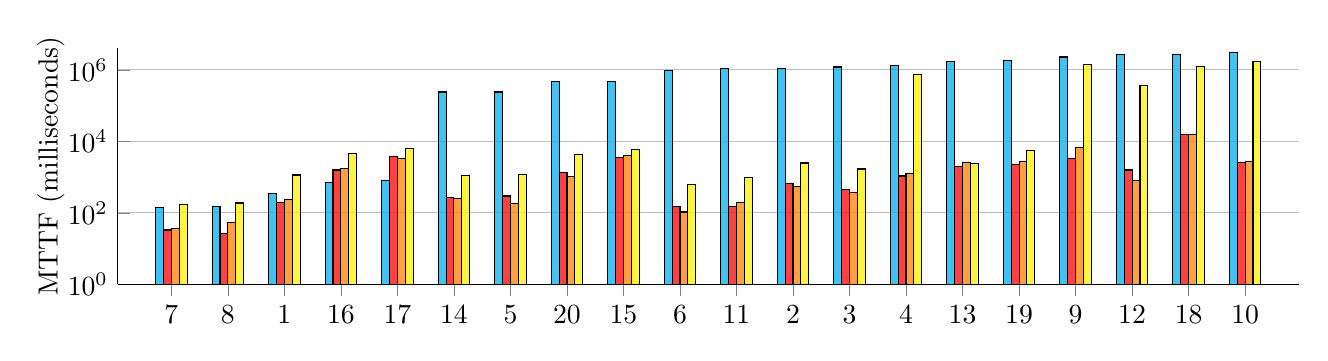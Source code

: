 \begin{tikzpicture}
  \pgfplotsset{
    scale only axis,
    xmin=1, xmax=20
  }

  \begin{axis}[
      height=3cm,
      width=15cm,
      ybar=0cm,
      bar width=0.1cm,
      ymode = log,
      ylabel style={yshift=-2mm},
      enlarge x limits=0.05,
      axis y line*=left,
      axis x line*=bottom,
      ymin=1, ymax=4000000,
      xtick={1, 2, ..., 20},
      xticklabels={7, 8, 1, 16, 17, 14, 5, 20, 15, 6, 11, 2, 3, 4, 13, 19, 9, 12, 18, 10},
      % xlabel={Injected Bug},
      ylabel={MTTF (milliseconds)},
      ymajorgrids={true},
      % legend style={
      %   legend columns=-1,
      %   draw=none,
      %   at={ (0.5,-0.3) },
      %   anchor=north
      % },
      % legend style={/tikz/every even column/.append style={column sep=0.2cm}}]
    ]
    % MTTF FuzzChick
    \addplot[fill=cyan, fill opacity=0.75] coordinates {
      (3  , 346.667)
      (12 , 1080428.667)
      (13 , 1200362)
      (14 , 1320344.667)
      (7  , 240433)
      (10 , 960215)
      (1  , 142.667)
      (2  , 155.667)
      (17 , 2280161.333)
      (20 , 3120041)
      (11 , 1080220)
      (18 , 2640131.667)
      (15 , 1680259.667)
      (6  , 240274)
      (9  , 480569)
      (4  , 700.667)
      (5  , 790)
      (19 , 2640176)
      (16 , 1800254.333)
      (8  , 480448.333)
    };

    % MTTF Mutagen (all heuristics)
    \addplot[fill=red, fill opacity=0.75] coordinates {
      (3  , 198.962)
      (12 , 667.651)
      (13 , 441.088)
      (14 , 1079.922)
      (7  , 297.651)
      (10 , 152.934)
      (1  , 33.408)
      (2  , 27.374)
      (17 , 3356.241)
      (20 , 2634.487)
      (11 , 151.008)
      (18 , 1580.493)
      (15 , 1978.321)
      (6  , 264.434)
      (9  , 3520.958)
      (4  , 1587.454)
      (5  , 3823.8)
      (19 , 15681.173)
      (16 , 2250.24)
      (8  , 1368.091)
    };

    % Mutagen (no FIFO)
    \addplot[fill=orange, fill opacity=0.75] coordinates {
      (3  , 232.303)
      (12 , 545.703 )
      (13 , 376.078)
      (14 , 1247.36)
      (7  , 187.397)
      (10 , 105.865)
      (1  , 36.032 )
      (2  , 52.889)
      (17 , 6654.122)
      (20 , 2745.949)
      (11 , 196.436)
      (18 , 819.387)
      (15 , 2579.293)
      (6  , 256.565)
      (9  , 4088.371)
      (4  , 1763.634)
      (5  , 3284.762)
      (19 , 15536.651)
      (16 , 2806.709 )
      (8  , 1064.397)
    };

    % Mutagen (no reset, 25 random mutations)
    \addplot[fill=yellow, fill opacity=0.75] coordinates {
      (3  , 1151.976)
      (12 , 2488.345)
      (13 , 1686.954)
      (14 , 721677.771)
      (7  , 1216.482 )
      (10 , 636.286)
      (1  , 174.646 )
      (2  , 189.203)
      (17 , 1441188.951)
      (20 , 1681059.464)
      (11 , 951.269 )
      (18 , 363564.501)
      (15 , 2444.673)
      (6  , 1099.515)
      (9  , 5816.44)
      (4  , 4602.906)
      (5  , 6353.807)
      (19 , 1205538.057)
      (16 , 5669.291)
      (8  , 4192.624)
    };

    % % Mutagen (no inheritance)
    % \addplot[fill=lime, fill opacity=0.75] coordinates {
    %   (3  , 235.048)
    %   (12 , 535.172)
    %   (13 , 604.573)
    %   (14 , 1793.075)
    %   (7  , 274.043)
    %   (10 , 164.678  )
    %   (1  , 29.909 )
    %   (2  , 47.235)
    %   (17 , 2741.068)
    %   (20 , 4351.831)
    %   (11 , 188.247)
    %   (18 , 1168.199)
    %   (15 , 2145.549)
    %   (6  , 311.166)
    %   (9  , 3500.284)
    %   (4  , 2554.472)
    %   (5  , 4078.167)
    %   (19 , 26470.795)
    %   (16 , 3853.543)
    %   (8  , 1463.119)
    % };

    % \legend{FuzzChick, Mutagen, Mutagen (no FIFO), Mutagen (no reset), Mutagen (no inheritance) }
  \end{axis}

\end{tikzpicture}
